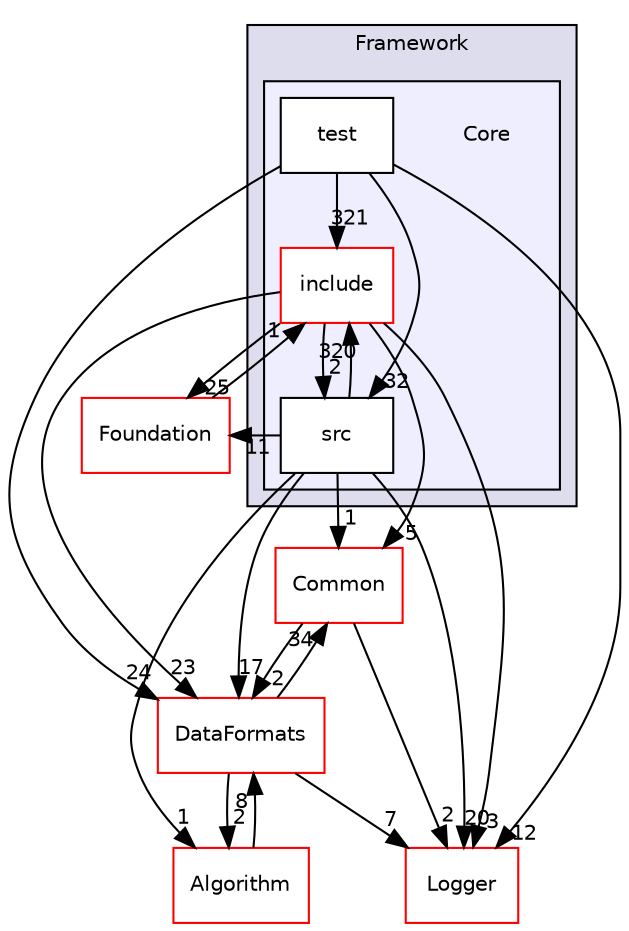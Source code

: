 digraph "/home/travis/build/AliceO2Group/AliceO2/Framework/Core" {
  bgcolor=transparent;
  compound=true
  node [ fontsize="10", fontname="Helvetica"];
  edge [ labelfontsize="10", labelfontname="Helvetica"];
  subgraph clusterdir_bcbb2cf9a3d3d83e5515c82071a07177 {
    graph [ bgcolor="#ddddee", pencolor="black", label="Framework" fontname="Helvetica", fontsize="10", URL="dir_bcbb2cf9a3d3d83e5515c82071a07177.html"]
  subgraph clusterdir_9f165b2481dacfe69aa54d326bd5cd47 {
    graph [ bgcolor="#eeeeff", pencolor="black", label="" URL="dir_9f165b2481dacfe69aa54d326bd5cd47.html"];
    dir_9f165b2481dacfe69aa54d326bd5cd47 [shape=plaintext label="Core"];
    dir_985a55873ec4a56b27533251576853b6 [shape=box label="include" color="red" fillcolor="white" style="filled" URL="dir_985a55873ec4a56b27533251576853b6.html"];
    dir_0b60ff9a1849fb34896fe8bde9baec43 [shape=box label="src" color="black" fillcolor="white" style="filled" URL="dir_0b60ff9a1849fb34896fe8bde9baec43.html"];
    dir_8cb91374fcd70b92d5ee52379f113c0f [shape=box label="test" color="black" fillcolor="white" style="filled" URL="dir_8cb91374fcd70b92d5ee52379f113c0f.html"];
  }
  }
  dir_4ab6b4cc6a7edbff49100e9123df213f [shape=box label="Common" color="red" URL="dir_4ab6b4cc6a7edbff49100e9123df213f.html"];
  dir_8ba487e25de5ee77e05e9dce7582cb98 [shape=box label="Algorithm" color="red" URL="dir_8ba487e25de5ee77e05e9dce7582cb98.html"];
  dir_5d813cdce1e9826318f2aba62999ca51 [shape=box label="Foundation" color="red" URL="dir_5d813cdce1e9826318f2aba62999ca51.html"];
  dir_ab5a80d4bd40f73f0851d5ff6a022779 [shape=box label="Logger" color="red" URL="dir_ab5a80d4bd40f73f0851d5ff6a022779.html"];
  dir_2171f7ec022c5423887b07c69b2f5b48 [shape=box label="DataFormats" color="red" URL="dir_2171f7ec022c5423887b07c69b2f5b48.html"];
  dir_4ab6b4cc6a7edbff49100e9123df213f->dir_ab5a80d4bd40f73f0851d5ff6a022779 [headlabel="2", labeldistance=1.5 headhref="dir_000027_000662.html"];
  dir_4ab6b4cc6a7edbff49100e9123df213f->dir_2171f7ec022c5423887b07c69b2f5b48 [headlabel="2", labeldistance=1.5 headhref="dir_000027_000076.html"];
  dir_8ba487e25de5ee77e05e9dce7582cb98->dir_2171f7ec022c5423887b07c69b2f5b48 [headlabel="8", labeldistance=1.5 headhref="dir_000000_000076.html"];
  dir_5d813cdce1e9826318f2aba62999ca51->dir_985a55873ec4a56b27533251576853b6 [headlabel="1", labeldistance=1.5 headhref="dir_000657_000653.html"];
  dir_0b60ff9a1849fb34896fe8bde9baec43->dir_4ab6b4cc6a7edbff49100e9123df213f [headlabel="1", labeldistance=1.5 headhref="dir_000655_000027.html"];
  dir_0b60ff9a1849fb34896fe8bde9baec43->dir_8ba487e25de5ee77e05e9dce7582cb98 [headlabel="1", labeldistance=1.5 headhref="dir_000655_000000.html"];
  dir_0b60ff9a1849fb34896fe8bde9baec43->dir_5d813cdce1e9826318f2aba62999ca51 [headlabel="11", labeldistance=1.5 headhref="dir_000655_000657.html"];
  dir_0b60ff9a1849fb34896fe8bde9baec43->dir_985a55873ec4a56b27533251576853b6 [headlabel="320", labeldistance=1.5 headhref="dir_000655_000653.html"];
  dir_0b60ff9a1849fb34896fe8bde9baec43->dir_ab5a80d4bd40f73f0851d5ff6a022779 [headlabel="20", labeldistance=1.5 headhref="dir_000655_000662.html"];
  dir_0b60ff9a1849fb34896fe8bde9baec43->dir_2171f7ec022c5423887b07c69b2f5b48 [headlabel="17", labeldistance=1.5 headhref="dir_000655_000076.html"];
  dir_985a55873ec4a56b27533251576853b6->dir_4ab6b4cc6a7edbff49100e9123df213f [headlabel="5", labeldistance=1.5 headhref="dir_000653_000027.html"];
  dir_985a55873ec4a56b27533251576853b6->dir_5d813cdce1e9826318f2aba62999ca51 [headlabel="25", labeldistance=1.5 headhref="dir_000653_000657.html"];
  dir_985a55873ec4a56b27533251576853b6->dir_0b60ff9a1849fb34896fe8bde9baec43 [headlabel="2", labeldistance=1.5 headhref="dir_000653_000655.html"];
  dir_985a55873ec4a56b27533251576853b6->dir_ab5a80d4bd40f73f0851d5ff6a022779 [headlabel="3", labeldistance=1.5 headhref="dir_000653_000662.html"];
  dir_985a55873ec4a56b27533251576853b6->dir_2171f7ec022c5423887b07c69b2f5b48 [headlabel="23", labeldistance=1.5 headhref="dir_000653_000076.html"];
  dir_2171f7ec022c5423887b07c69b2f5b48->dir_4ab6b4cc6a7edbff49100e9123df213f [headlabel="34", labeldistance=1.5 headhref="dir_000076_000027.html"];
  dir_2171f7ec022c5423887b07c69b2f5b48->dir_8ba487e25de5ee77e05e9dce7582cb98 [headlabel="2", labeldistance=1.5 headhref="dir_000076_000000.html"];
  dir_2171f7ec022c5423887b07c69b2f5b48->dir_ab5a80d4bd40f73f0851d5ff6a022779 [headlabel="7", labeldistance=1.5 headhref="dir_000076_000662.html"];
  dir_8cb91374fcd70b92d5ee52379f113c0f->dir_0b60ff9a1849fb34896fe8bde9baec43 [headlabel="32", labeldistance=1.5 headhref="dir_000656_000655.html"];
  dir_8cb91374fcd70b92d5ee52379f113c0f->dir_985a55873ec4a56b27533251576853b6 [headlabel="321", labeldistance=1.5 headhref="dir_000656_000653.html"];
  dir_8cb91374fcd70b92d5ee52379f113c0f->dir_ab5a80d4bd40f73f0851d5ff6a022779 [headlabel="12", labeldistance=1.5 headhref="dir_000656_000662.html"];
  dir_8cb91374fcd70b92d5ee52379f113c0f->dir_2171f7ec022c5423887b07c69b2f5b48 [headlabel="24", labeldistance=1.5 headhref="dir_000656_000076.html"];
}
